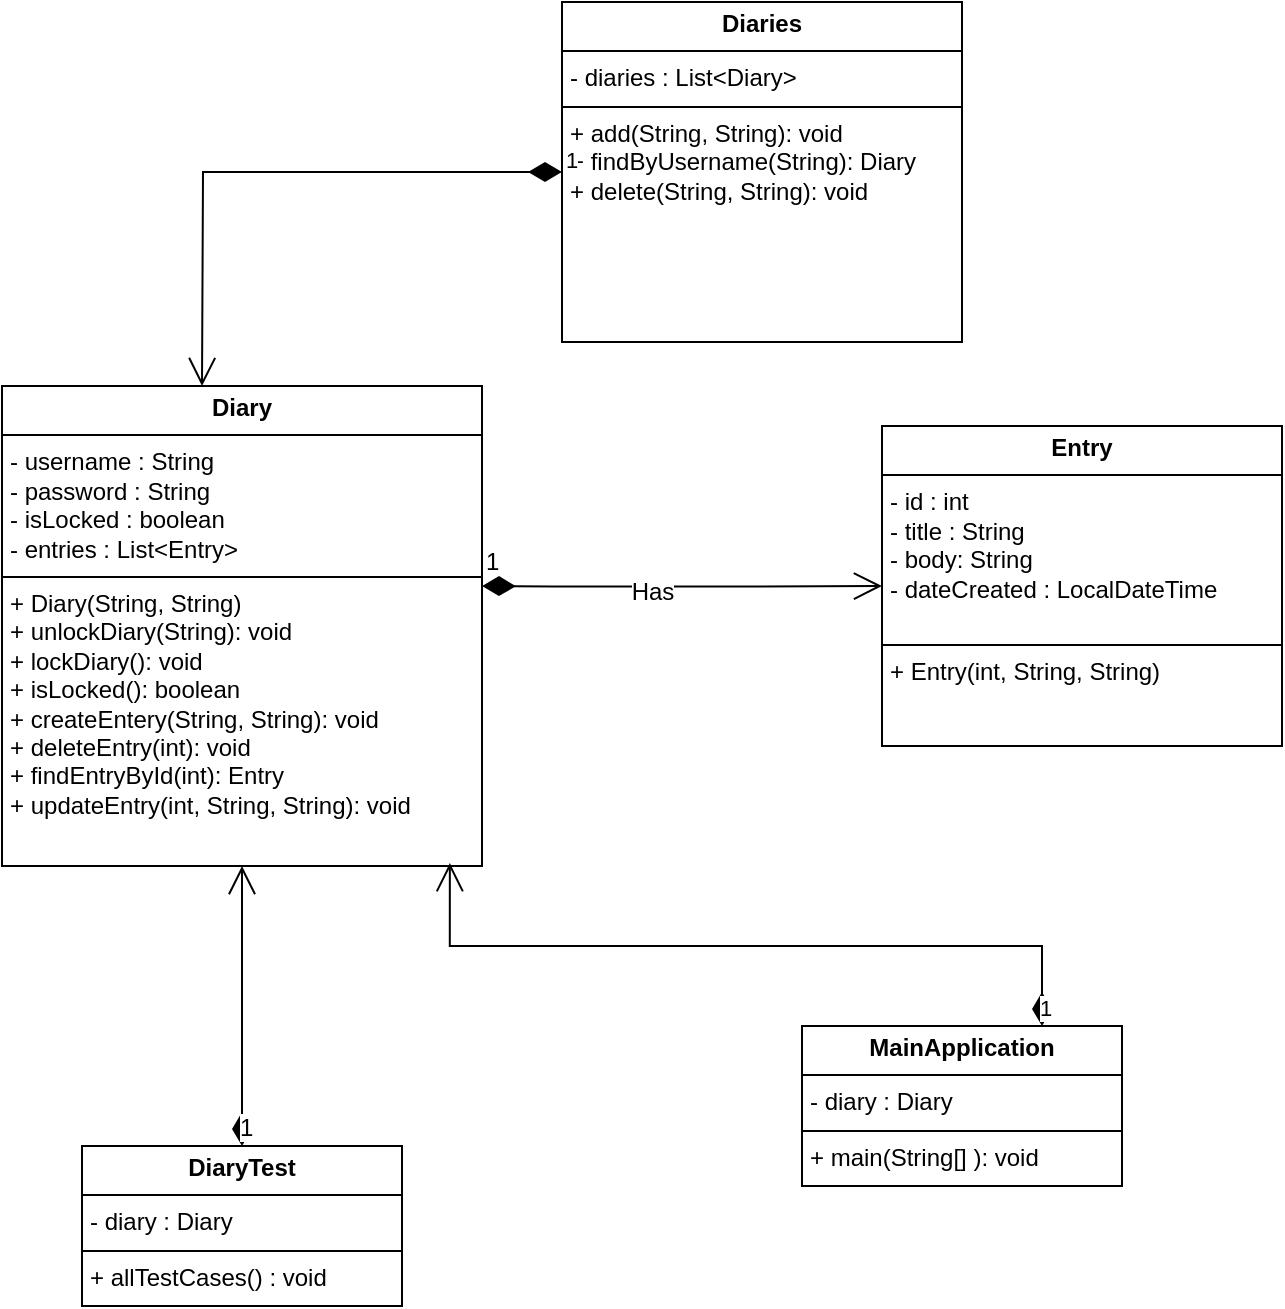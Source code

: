 <mxfile version="28.2.8">
  <diagram name="Page-1" id="ve6fcPSed2eKv8zGgEJT">
    <mxGraphModel dx="5052" dy="2128" grid="1" gridSize="10" guides="1" tooltips="1" connect="1" arrows="1" fold="1" page="1" pageScale="1" pageWidth="850" pageHeight="1100" math="0" shadow="0">
      <root>
        <mxCell id="0" />
        <mxCell id="1" parent="0" />
        <mxCell id="Xf2X6JS38mCbnKfTYSHH-1" value="&lt;p style=&quot;margin:0px;margin-top:4px;text-align:center;&quot;&gt;&lt;b&gt;Diary&lt;/b&gt;&lt;/p&gt;&lt;hr size=&quot;1&quot; style=&quot;border-style:solid;&quot;&gt;&lt;p style=&quot;margin:0px;margin-left:4px;&quot;&gt;- username : String&lt;/p&gt;&lt;p style=&quot;margin:0px;margin-left:4px;&quot;&gt;- password : String&lt;/p&gt;&lt;p style=&quot;margin:0px;margin-left:4px;&quot;&gt;- isLocked : boolean&lt;/p&gt;&lt;p style=&quot;margin:0px;margin-left:4px;&quot;&gt;- entries : List&amp;lt;Entry&amp;gt;&lt;/p&gt;&lt;hr size=&quot;1&quot; style=&quot;border-style:solid;&quot;&gt;&lt;p style=&quot;margin:0px;margin-left:4px;&quot;&gt;+ Diary(String, String)&lt;/p&gt;&lt;p style=&quot;margin:0px;margin-left:4px;&quot;&gt;+ unlockDiary(String): void&lt;/p&gt;&lt;p style=&quot;margin:0px;margin-left:4px;&quot;&gt;+ lockDiary(): void&lt;/p&gt;&lt;p style=&quot;margin:0px;margin-left:4px;&quot;&gt;+ isLocked(): boolean&lt;/p&gt;&lt;p style=&quot;margin:0px;margin-left:4px;&quot;&gt;+ createEntery(String, String): void&lt;/p&gt;&lt;p style=&quot;margin:0px;margin-left:4px;&quot;&gt;+ deleteEntry(int): void&lt;/p&gt;&lt;p style=&quot;margin:0px;margin-left:4px;&quot;&gt;+ findEntryById(int): Entry&lt;/p&gt;&lt;p style=&quot;margin:0px;margin-left:4px;&quot;&gt;+ updateEntry(int, String, String): void&lt;/p&gt;&lt;p style=&quot;margin:0px;margin-left:4px;&quot;&gt;&lt;br&gt;&lt;/p&gt;" style="verticalAlign=top;align=left;overflow=fill;html=1;whiteSpace=wrap;" parent="1" vertex="1">
          <mxGeometry x="280" y="380" width="240" height="240" as="geometry" />
        </mxCell>
        <mxCell id="Xf2X6JS38mCbnKfTYSHH-4" value="&lt;p style=&quot;margin:0px;margin-top:4px;text-align:center;&quot;&gt;&lt;b&gt;Diaries&lt;/b&gt;&lt;/p&gt;&lt;hr size=&quot;1&quot; style=&quot;border-style:solid;&quot;&gt;&lt;p style=&quot;margin:0px;margin-left:4px;&quot;&gt;- diaries : List&amp;lt;Diary&amp;gt;&lt;/p&gt;&lt;hr size=&quot;1&quot; style=&quot;border-style:solid;&quot;&gt;&lt;p style=&quot;margin:0px;margin-left:4px;&quot;&gt;+ add(String, String): void&lt;/p&gt;&lt;p style=&quot;margin:0px;margin-left:4px;&quot;&gt;+ findByUsername(String): Diary&lt;/p&gt;&lt;p style=&quot;margin:0px;margin-left:4px;&quot;&gt;+ delete(String, String): void&lt;/p&gt;" style="verticalAlign=top;align=left;overflow=fill;html=1;whiteSpace=wrap;" parent="1" vertex="1">
          <mxGeometry x="560" y="188" width="200" height="170" as="geometry" />
        </mxCell>
        <mxCell id="Xf2X6JS38mCbnKfTYSHH-5" value="&lt;p style=&quot;margin:0px;margin-top:4px;text-align:center;&quot;&gt;&lt;b&gt;Entry&lt;/b&gt;&lt;/p&gt;&lt;hr size=&quot;1&quot; style=&quot;border-style:solid;&quot;&gt;&lt;p style=&quot;margin:0px;margin-left:4px;&quot;&gt;- id : int&lt;/p&gt;&lt;p style=&quot;margin:0px;margin-left:4px;&quot;&gt;- title : String&lt;/p&gt;&lt;p style=&quot;margin:0px;margin-left:4px;&quot;&gt;- body: String&lt;/p&gt;&lt;p style=&quot;margin:0px;margin-left:4px;&quot;&gt;- dateCreated : LocalDateTime&lt;/p&gt;&lt;p style=&quot;margin:0px;margin-left:4px;&quot;&gt;&lt;br&gt;&lt;/p&gt;&lt;hr size=&quot;1&quot; style=&quot;border-style:solid;&quot;&gt;&lt;p style=&quot;margin:0px;margin-left:4px;&quot;&gt;+ Entry(int, String, String)&lt;/p&gt;" style="verticalAlign=top;align=left;overflow=fill;html=1;whiteSpace=wrap;" parent="1" vertex="1">
          <mxGeometry x="720" y="400" width="200" height="160" as="geometry" />
        </mxCell>
        <mxCell id="Xf2X6JS38mCbnKfTYSHH-6" value="&lt;p style=&quot;margin:0px;margin-top:4px;text-align:center;&quot;&gt;&lt;b&gt;MainApplication&lt;/b&gt;&lt;/p&gt;&lt;hr size=&quot;1&quot; style=&quot;border-style:solid;&quot;&gt;&lt;p style=&quot;margin:0px;margin-left:4px;&quot;&gt;- diary : Diary&lt;/p&gt;&lt;hr size=&quot;1&quot; style=&quot;border-style:solid;&quot;&gt;&lt;p style=&quot;margin:0px;margin-left:4px;&quot;&gt;+ main(String[] ): void&lt;/p&gt;" style="verticalAlign=top;align=left;overflow=fill;html=1;whiteSpace=wrap;" parent="1" vertex="1">
          <mxGeometry x="680" y="700" width="160" height="80" as="geometry" />
        </mxCell>
        <mxCell id="Xf2X6JS38mCbnKfTYSHH-7" value="&lt;p style=&quot;margin:0px;margin-top:4px;text-align:center;&quot;&gt;&lt;b&gt;DiaryTest&lt;/b&gt;&lt;/p&gt;&lt;hr size=&quot;1&quot; style=&quot;border-style:solid;&quot;&gt;&lt;p style=&quot;margin:0px;margin-left:4px;&quot;&gt;- diary : Diary&lt;/p&gt;&lt;hr size=&quot;1&quot; style=&quot;border-style:solid;&quot;&gt;&lt;p style=&quot;margin:0px;margin-left:4px;&quot;&gt;+ allTestCases() : void&lt;/p&gt;" style="verticalAlign=top;align=left;overflow=fill;html=1;whiteSpace=wrap;" parent="1" vertex="1">
          <mxGeometry x="320" y="760" width="160" height="80" as="geometry" />
        </mxCell>
        <mxCell id="Xf2X6JS38mCbnKfTYSHH-8" value="1" style="endArrow=open;html=1;endSize=12;startArrow=diamondThin;startSize=14;startFill=1;edgeStyle=orthogonalEdgeStyle;align=left;verticalAlign=bottom;rounded=0;fontSize=12;curved=1;entryX=0;entryY=0.5;entryDx=0;entryDy=0;" parent="1" target="Xf2X6JS38mCbnKfTYSHH-5" edge="1">
          <mxGeometry x="-1" y="3" relative="1" as="geometry">
            <mxPoint x="520" y="480" as="sourcePoint" />
            <mxPoint x="680" y="480" as="targetPoint" />
            <Array as="points" />
          </mxGeometry>
        </mxCell>
        <mxCell id="Xf2X6JS38mCbnKfTYSHH-10" value="Has" style="edgeLabel;html=1;align=center;verticalAlign=middle;resizable=0;points=[];fontSize=12;" parent="Xf2X6JS38mCbnKfTYSHH-8" vertex="1" connectable="0">
          <mxGeometry x="-0.151" y="-2" relative="1" as="geometry">
            <mxPoint as="offset" />
          </mxGeometry>
        </mxCell>
        <mxCell id="Xf2X6JS38mCbnKfTYSHH-15" value="1" style="endArrow=open;html=1;endSize=12;startArrow=diamondThin;startSize=14;startFill=1;edgeStyle=orthogonalEdgeStyle;align=left;verticalAlign=bottom;rounded=0;fontSize=12;curved=1;exitX=0.5;exitY=0;exitDx=0;exitDy=0;entryX=0.5;entryY=1;entryDx=0;entryDy=0;" parent="1" source="Xf2X6JS38mCbnKfTYSHH-7" target="Xf2X6JS38mCbnKfTYSHH-1" edge="1">
          <mxGeometry x="-1" y="3" relative="1" as="geometry">
            <mxPoint x="330" y="705" as="sourcePoint" />
            <mxPoint x="490" y="705" as="targetPoint" />
          </mxGeometry>
        </mxCell>
        <mxCell id="4GMuC1Qy6yAya-So3sWK-10" value="1" style="endArrow=open;html=1;endSize=12;startArrow=diamondThin;startSize=14;startFill=1;edgeStyle=orthogonalEdgeStyle;align=left;verticalAlign=bottom;rounded=0;" edge="1" parent="1" source="Xf2X6JS38mCbnKfTYSHH-4">
          <mxGeometry x="-1" y="3" relative="1" as="geometry">
            <mxPoint x="220" y="380" as="sourcePoint" />
            <mxPoint x="380" y="380" as="targetPoint" />
          </mxGeometry>
        </mxCell>
        <mxCell id="4GMuC1Qy6yAya-So3sWK-17" value="1" style="endArrow=open;html=1;endSize=12;startArrow=diamondThin;startSize=14;startFill=1;edgeStyle=orthogonalEdgeStyle;align=left;verticalAlign=bottom;rounded=0;exitX=0.75;exitY=0;exitDx=0;exitDy=0;entryX=0.933;entryY=0.994;entryDx=0;entryDy=0;entryPerimeter=0;" edge="1" parent="1" source="Xf2X6JS38mCbnKfTYSHH-6" target="Xf2X6JS38mCbnKfTYSHH-1">
          <mxGeometry x="-1" y="3" relative="1" as="geometry">
            <mxPoint x="800" y="840" as="sourcePoint" />
            <mxPoint x="530" y="520" as="targetPoint" />
          </mxGeometry>
        </mxCell>
      </root>
    </mxGraphModel>
  </diagram>
</mxfile>
